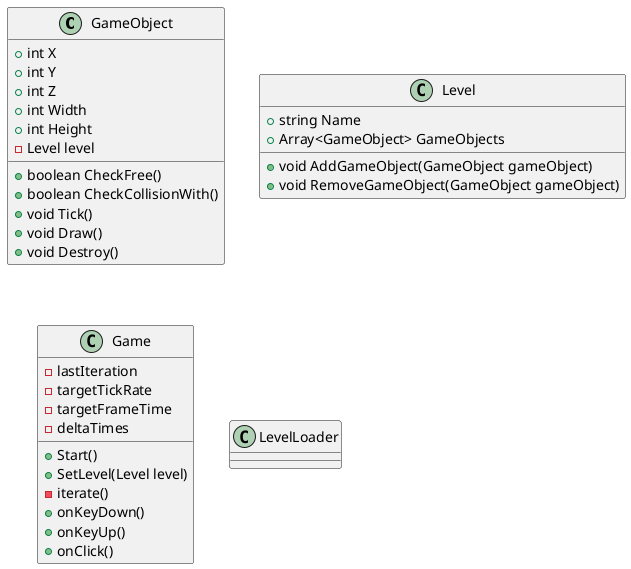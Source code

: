 @startuml

class GameObject {
    +int X
    +int Y
    +int Z
    +int Width
    +int Height
    -Level level

    +boolean CheckFree()
    +boolean CheckCollisionWith()
    +void Tick()
    +void Draw()
    +void Destroy()
}

class Level {
    +string Name
    +Array<GameObject> GameObjects
    +void AddGameObject(GameObject gameObject)
    +void RemoveGameObject(GameObject gameObject)
}

class Game {
    -lastIteration
    -targetTickRate
    -targetFrameTime
    -deltaTimes

    +Start()
    +SetLevel(Level level)
    -iterate()
    +onKeyDown()
    +onKeyUp()
    +onClick()
}

class LevelLoader {

}
@enduml